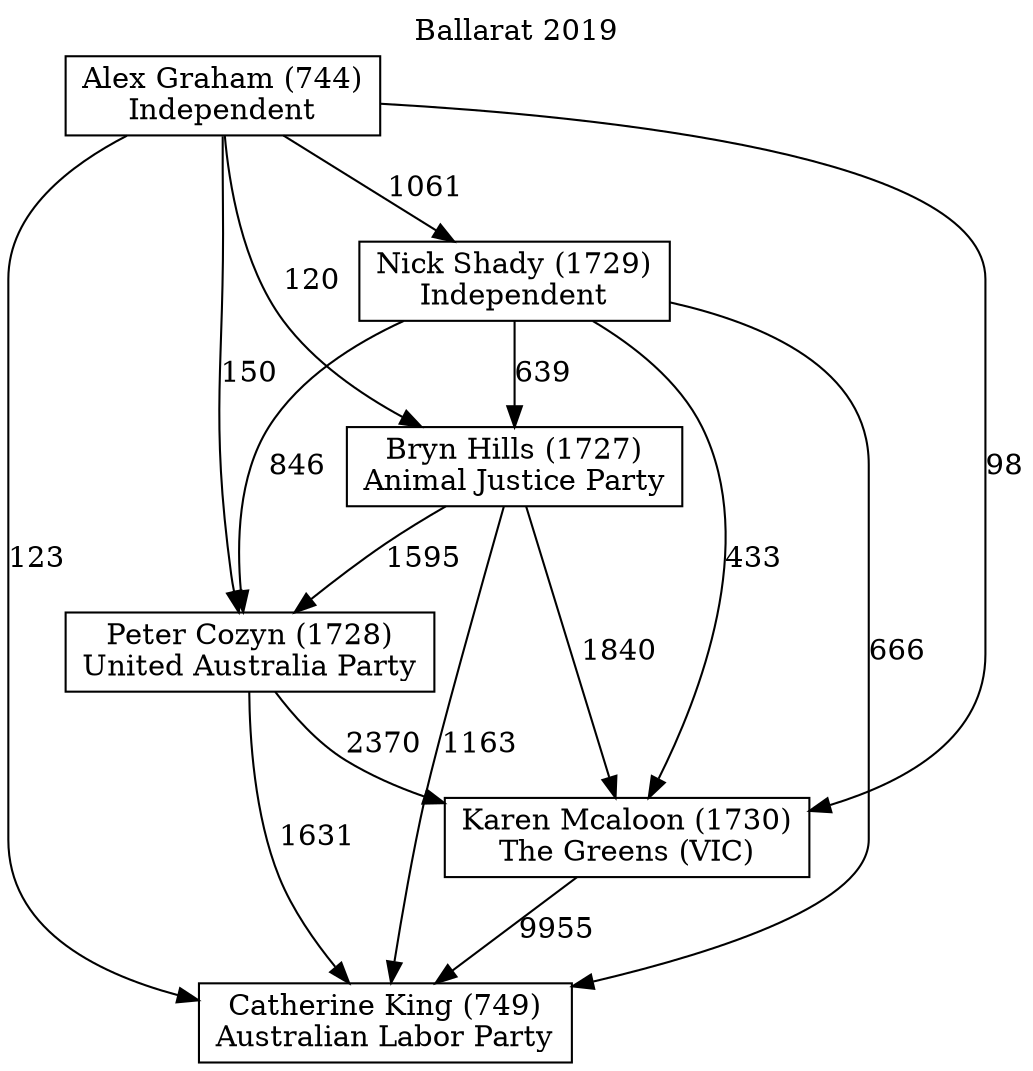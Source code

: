 // House preference flow
digraph "Catherine King (749)_Ballarat_2019" {
	graph [label="Ballarat 2019" labelloc=t mclimit=10]
	node [shape=box]
	"Alex Graham (744)" [label="Alex Graham (744)
Independent"]
	"Bryn Hills (1727)" [label="Bryn Hills (1727)
Animal Justice Party"]
	"Catherine King (749)" [label="Catherine King (749)
Australian Labor Party"]
	"Karen Mcaloon (1730)" [label="Karen Mcaloon (1730)
The Greens (VIC)"]
	"Nick Shady (1729)" [label="Nick Shady (1729)
Independent"]
	"Peter Cozyn (1728)" [label="Peter Cozyn (1728)
United Australia Party"]
	"Alex Graham (744)" -> "Bryn Hills (1727)" [label=120]
	"Alex Graham (744)" -> "Catherine King (749)" [label=123]
	"Alex Graham (744)" -> "Karen Mcaloon (1730)" [label=98]
	"Alex Graham (744)" -> "Nick Shady (1729)" [label=1061]
	"Alex Graham (744)" -> "Peter Cozyn (1728)" [label=150]
	"Bryn Hills (1727)" -> "Catherine King (749)" [label=1163]
	"Bryn Hills (1727)" -> "Karen Mcaloon (1730)" [label=1840]
	"Bryn Hills (1727)" -> "Peter Cozyn (1728)" [label=1595]
	"Karen Mcaloon (1730)" -> "Catherine King (749)" [label=9955]
	"Nick Shady (1729)" -> "Bryn Hills (1727)" [label=639]
	"Nick Shady (1729)" -> "Catherine King (749)" [label=666]
	"Nick Shady (1729)" -> "Karen Mcaloon (1730)" [label=433]
	"Nick Shady (1729)" -> "Peter Cozyn (1728)" [label=846]
	"Peter Cozyn (1728)" -> "Catherine King (749)" [label=1631]
	"Peter Cozyn (1728)" -> "Karen Mcaloon (1730)" [label=2370]
}
